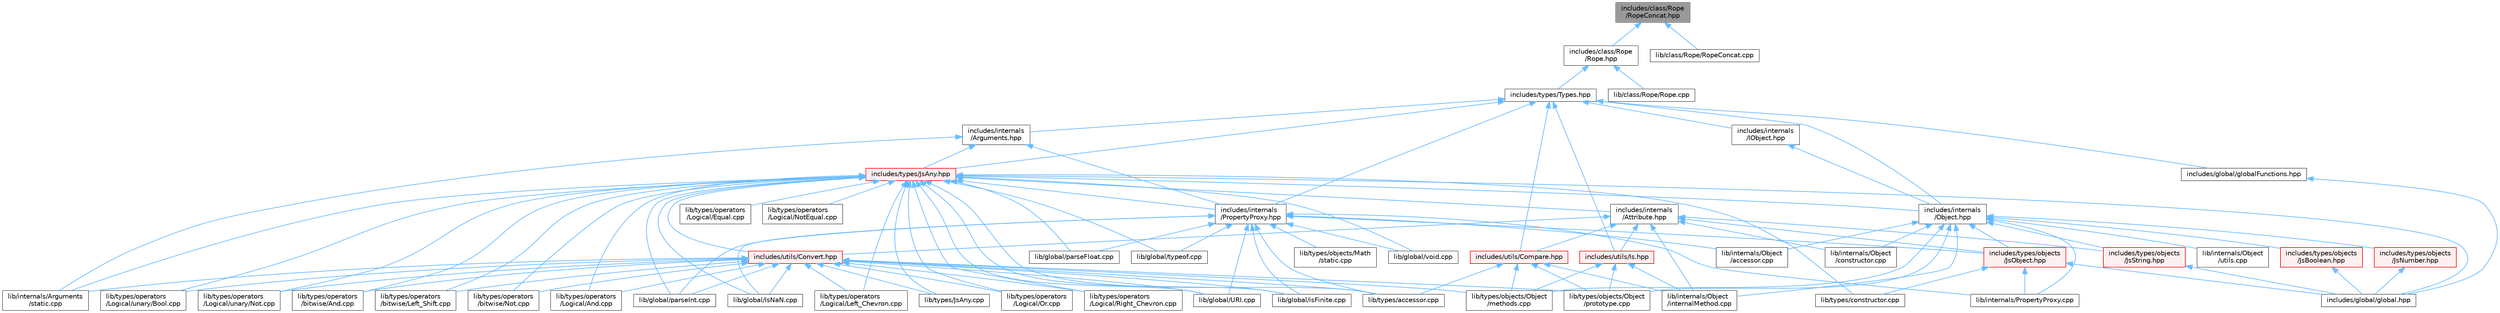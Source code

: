 digraph "includes/class/Rope/RopeConcat.hpp"
{
 // LATEX_PDF_SIZE
  bgcolor="transparent";
  edge [fontname=Helvetica,fontsize=10,labelfontname=Helvetica,labelfontsize=10];
  node [fontname=Helvetica,fontsize=10,shape=box,height=0.2,width=0.4];
  Node1 [id="Node000001",label="includes/class/Rope\l/RopeConcat.hpp",height=0.2,width=0.4,color="gray40", fillcolor="grey60", style="filled", fontcolor="black",tooltip=" "];
  Node1 -> Node2 [id="edge1_Node000001_Node000002",dir="back",color="steelblue1",style="solid",tooltip=" "];
  Node2 [id="Node000002",label="includes/class/Rope\l/Rope.hpp",height=0.2,width=0.4,color="grey40", fillcolor="white", style="filled",URL="$Rope_8hpp.html",tooltip=" "];
  Node2 -> Node3 [id="edge2_Node000002_Node000003",dir="back",color="steelblue1",style="solid",tooltip=" "];
  Node3 [id="Node000003",label="includes/types/Types.hpp",height=0.2,width=0.4,color="grey40", fillcolor="white", style="filled",URL="$Types_8hpp.html",tooltip=" "];
  Node3 -> Node4 [id="edge3_Node000003_Node000004",dir="back",color="steelblue1",style="solid",tooltip=" "];
  Node4 [id="Node000004",label="includes/global/globalFunctions.hpp",height=0.2,width=0.4,color="grey40", fillcolor="white", style="filled",URL="$globalFunctions_8hpp.html",tooltip=" "];
  Node4 -> Node5 [id="edge4_Node000004_Node000005",dir="back",color="steelblue1",style="solid",tooltip=" "];
  Node5 [id="Node000005",label="includes/global/global.hpp",height=0.2,width=0.4,color="grey40", fillcolor="white", style="filled",URL="$global_8hpp.html",tooltip=" "];
  Node3 -> Node6 [id="edge5_Node000003_Node000006",dir="back",color="steelblue1",style="solid",tooltip=" "];
  Node6 [id="Node000006",label="includes/internals\l/Arguments.hpp",height=0.2,width=0.4,color="grey40", fillcolor="white", style="filled",URL="$Arguments_8hpp.html",tooltip=" "];
  Node6 -> Node7 [id="edge6_Node000006_Node000007",dir="back",color="steelblue1",style="solid",tooltip=" "];
  Node7 [id="Node000007",label="includes/internals\l/PropertyProxy.hpp",height=0.2,width=0.4,color="grey40", fillcolor="white", style="filled",URL="$PropertyProxy_8hpp.html",tooltip=" "];
  Node7 -> Node8 [id="edge7_Node000007_Node000008",dir="back",color="steelblue1",style="solid",tooltip=" "];
  Node8 [id="Node000008",label="includes/types/objects\l/JsObject.hpp",height=0.2,width=0.4,color="red", fillcolor="#FFF0F0", style="filled",URL="$JsObject_8hpp.html",tooltip=" "];
  Node8 -> Node5 [id="edge8_Node000008_Node000005",dir="back",color="steelblue1",style="solid",tooltip=" "];
  Node8 -> Node25 [id="edge9_Node000008_Node000025",dir="back",color="steelblue1",style="solid",tooltip=" "];
  Node25 [id="Node000025",label="lib/internals/PropertyProxy.cpp",height=0.2,width=0.4,color="grey40", fillcolor="white", style="filled",URL="$PropertyProxy_8cpp.html",tooltip=" "];
  Node8 -> Node26 [id="edge10_Node000008_Node000026",dir="back",color="steelblue1",style="solid",tooltip=" "];
  Node26 [id="Node000026",label="lib/types/constructor.cpp",height=0.2,width=0.4,color="grey40", fillcolor="white", style="filled",URL="$types_2constructor_8cpp.html",tooltip=" "];
  Node7 -> Node32 [id="edge11_Node000007_Node000032",dir="back",color="steelblue1",style="solid",tooltip=" "];
  Node32 [id="Node000032",label="lib/global/IsNaN.cpp",height=0.2,width=0.4,color="grey40", fillcolor="white", style="filled",URL="$IsNaN_8cpp.html",tooltip=" "];
  Node7 -> Node33 [id="edge12_Node000007_Node000033",dir="back",color="steelblue1",style="solid",tooltip=" "];
  Node33 [id="Node000033",label="lib/global/URI.cpp",height=0.2,width=0.4,color="grey40", fillcolor="white", style="filled",URL="$URI_8cpp.html",tooltip=" "];
  Node7 -> Node34 [id="edge13_Node000007_Node000034",dir="back",color="steelblue1",style="solid",tooltip=" "];
  Node34 [id="Node000034",label="lib/global/isFinite.cpp",height=0.2,width=0.4,color="grey40", fillcolor="white", style="filled",URL="$isFinite_8cpp.html",tooltip=" "];
  Node7 -> Node35 [id="edge14_Node000007_Node000035",dir="back",color="steelblue1",style="solid",tooltip=" "];
  Node35 [id="Node000035",label="lib/global/parseFloat.cpp",height=0.2,width=0.4,color="grey40", fillcolor="white", style="filled",URL="$parseFloat_8cpp.html",tooltip=" "];
  Node7 -> Node36 [id="edge15_Node000007_Node000036",dir="back",color="steelblue1",style="solid",tooltip=" "];
  Node36 [id="Node000036",label="lib/global/parseInt.cpp",height=0.2,width=0.4,color="grey40", fillcolor="white", style="filled",URL="$parseInt_8cpp.html",tooltip=" "];
  Node7 -> Node37 [id="edge16_Node000007_Node000037",dir="back",color="steelblue1",style="solid",tooltip=" "];
  Node37 [id="Node000037",label="lib/global/typeof.cpp",height=0.2,width=0.4,color="grey40", fillcolor="white", style="filled",URL="$typeof_8cpp.html",tooltip=" "];
  Node7 -> Node38 [id="edge17_Node000007_Node000038",dir="back",color="steelblue1",style="solid",tooltip=" "];
  Node38 [id="Node000038",label="lib/global/void.cpp",height=0.2,width=0.4,color="grey40", fillcolor="white", style="filled",URL="$void_8cpp.html",tooltip=" "];
  Node7 -> Node39 [id="edge18_Node000007_Node000039",dir="back",color="steelblue1",style="solid",tooltip=" "];
  Node39 [id="Node000039",label="lib/internals/Object\l/accessor.cpp",height=0.2,width=0.4,color="grey40", fillcolor="white", style="filled",URL="$internals_2Object_2accessor_8cpp.html",tooltip=" "];
  Node7 -> Node25 [id="edge19_Node000007_Node000025",dir="back",color="steelblue1",style="solid",tooltip=" "];
  Node7 -> Node13 [id="edge20_Node000007_Node000013",dir="back",color="steelblue1",style="solid",tooltip=" "];
  Node13 [id="Node000013",label="lib/types/accessor.cpp",height=0.2,width=0.4,color="grey40", fillcolor="white", style="filled",URL="$types_2accessor_8cpp.html",tooltip=" "];
  Node7 -> Node40 [id="edge21_Node000007_Node000040",dir="back",color="steelblue1",style="solid",tooltip=" "];
  Node40 [id="Node000040",label="lib/types/objects/Math\l/static.cpp",height=0.2,width=0.4,color="grey40", fillcolor="white", style="filled",URL="$types_2objects_2Math_2static_8cpp.html",tooltip=" "];
  Node6 -> Node41 [id="edge22_Node000006_Node000041",dir="back",color="steelblue1",style="solid",tooltip=" "];
  Node41 [id="Node000041",label="includes/types/JsAny.hpp",height=0.2,width=0.4,color="red", fillcolor="#FFF0F0", style="filled",URL="$JsAny_8hpp.html",tooltip=" "];
  Node41 -> Node5 [id="edge23_Node000041_Node000005",dir="back",color="steelblue1",style="solid",tooltip=" "];
  Node41 -> Node42 [id="edge24_Node000041_Node000042",dir="back",color="steelblue1",style="solid",tooltip=" "];
  Node42 [id="Node000042",label="includes/internals\l/Attribute.hpp",height=0.2,width=0.4,color="grey40", fillcolor="white", style="filled",URL="$Attribute_8hpp.html",tooltip=" "];
  Node42 -> Node8 [id="edge25_Node000042_Node000008",dir="back",color="steelblue1",style="solid",tooltip=" "];
  Node42 -> Node43 [id="edge26_Node000042_Node000043",dir="back",color="steelblue1",style="solid",tooltip=" "];
  Node43 [id="Node000043",label="includes/types/objects\l/JsString.hpp",height=0.2,width=0.4,color="red", fillcolor="#FFF0F0", style="filled",URL="$JsString_8hpp.html",tooltip=" "];
  Node43 -> Node5 [id="edge27_Node000043_Node000005",dir="back",color="steelblue1",style="solid",tooltip=" "];
  Node42 -> Node46 [id="edge28_Node000042_Node000046",dir="back",color="steelblue1",style="solid",tooltip=" "];
  Node46 [id="Node000046",label="includes/utils/Compare.hpp",height=0.2,width=0.4,color="red", fillcolor="#FFF0F0", style="filled",URL="$Compare_8hpp.html",tooltip=" "];
  Node46 -> Node47 [id="edge29_Node000046_Node000047",dir="back",color="steelblue1",style="solid",tooltip=" "];
  Node47 [id="Node000047",label="lib/internals/Object\l/internalMethod.cpp",height=0.2,width=0.4,color="grey40", fillcolor="white", style="filled",URL="$internalMethod_8cpp.html",tooltip=" "];
  Node46 -> Node13 [id="edge30_Node000046_Node000013",dir="back",color="steelblue1",style="solid",tooltip=" "];
  Node46 -> Node20 [id="edge31_Node000046_Node000020",dir="back",color="steelblue1",style="solid",tooltip=" "];
  Node20 [id="Node000020",label="lib/types/objects/Object\l/methods.cpp",height=0.2,width=0.4,color="grey40", fillcolor="white", style="filled",URL="$Object_2methods_8cpp.html",tooltip=" "];
  Node46 -> Node21 [id="edge32_Node000046_Node000021",dir="back",color="steelblue1",style="solid",tooltip=" "];
  Node21 [id="Node000021",label="lib/types/objects/Object\l/prototype.cpp",height=0.2,width=0.4,color="grey40", fillcolor="white", style="filled",URL="$Object_2prototype_8cpp.html",tooltip=" "];
  Node42 -> Node49 [id="edge33_Node000042_Node000049",dir="back",color="steelblue1",style="solid",tooltip=" "];
  Node49 [id="Node000049",label="includes/utils/Convert.hpp",height=0.2,width=0.4,color="red", fillcolor="#FFF0F0", style="filled",URL="$Convert_8hpp.html",tooltip=" "];
  Node49 -> Node32 [id="edge34_Node000049_Node000032",dir="back",color="steelblue1",style="solid",tooltip=" "];
  Node49 -> Node33 [id="edge35_Node000049_Node000033",dir="back",color="steelblue1",style="solid",tooltip=" "];
  Node49 -> Node34 [id="edge36_Node000049_Node000034",dir="back",color="steelblue1",style="solid",tooltip=" "];
  Node49 -> Node36 [id="edge37_Node000049_Node000036",dir="back",color="steelblue1",style="solid",tooltip=" "];
  Node49 -> Node12 [id="edge38_Node000049_Node000012",dir="back",color="steelblue1",style="solid",tooltip=" "];
  Node12 [id="Node000012",label="lib/internals/Arguments\l/static.cpp",height=0.2,width=0.4,color="grey40", fillcolor="white", style="filled",URL="$internals_2Arguments_2static_8cpp.html",tooltip=" "];
  Node49 -> Node51 [id="edge39_Node000049_Node000051",dir="back",color="steelblue1",style="solid",tooltip=" "];
  Node51 [id="Node000051",label="lib/types/JsAny.cpp",height=0.2,width=0.4,color="grey40", fillcolor="white", style="filled",URL="$JsAny_8cpp.html",tooltip=" "];
  Node49 -> Node13 [id="edge40_Node000049_Node000013",dir="back",color="steelblue1",style="solid",tooltip=" "];
  Node49 -> Node20 [id="edge41_Node000049_Node000020",dir="back",color="steelblue1",style="solid",tooltip=" "];
  Node49 -> Node21 [id="edge42_Node000049_Node000021",dir="back",color="steelblue1",style="solid",tooltip=" "];
  Node49 -> Node54 [id="edge43_Node000049_Node000054",dir="back",color="steelblue1",style="solid",tooltip=" "];
  Node54 [id="Node000054",label="lib/types/operators\l/Logical/And.cpp",height=0.2,width=0.4,color="grey40", fillcolor="white", style="filled",URL="$Logical_2And_8cpp.html",tooltip=" "];
  Node49 -> Node55 [id="edge44_Node000049_Node000055",dir="back",color="steelblue1",style="solid",tooltip=" "];
  Node55 [id="Node000055",label="lib/types/operators\l/Logical/Left_Chevron.cpp",height=0.2,width=0.4,color="grey40", fillcolor="white", style="filled",URL="$Logical_2Left__Chevron_8cpp.html",tooltip=" "];
  Node49 -> Node56 [id="edge45_Node000049_Node000056",dir="back",color="steelblue1",style="solid",tooltip=" "];
  Node56 [id="Node000056",label="lib/types/operators\l/Logical/Or.cpp",height=0.2,width=0.4,color="grey40", fillcolor="white", style="filled",URL="$Logical_2Or_8cpp.html",tooltip=" "];
  Node49 -> Node57 [id="edge46_Node000049_Node000057",dir="back",color="steelblue1",style="solid",tooltip=" "];
  Node57 [id="Node000057",label="lib/types/operators\l/Logical/Right_Chevron.cpp",height=0.2,width=0.4,color="grey40", fillcolor="white", style="filled",URL="$Logical_2Right__Chevron_8cpp.html",tooltip=" "];
  Node49 -> Node58 [id="edge47_Node000049_Node000058",dir="back",color="steelblue1",style="solid",tooltip=" "];
  Node58 [id="Node000058",label="lib/types/operators\l/Logical/unary/Bool.cpp",height=0.2,width=0.4,color="grey40", fillcolor="white", style="filled",URL="$Bool_8cpp.html",tooltip=" "];
  Node49 -> Node59 [id="edge48_Node000049_Node000059",dir="back",color="steelblue1",style="solid",tooltip=" "];
  Node59 [id="Node000059",label="lib/types/operators\l/Logical/unary/Not.cpp",height=0.2,width=0.4,color="grey40", fillcolor="white", style="filled",URL="$Logical_2unary_2Not_8cpp.html",tooltip=" "];
  Node49 -> Node60 [id="edge49_Node000049_Node000060",dir="back",color="steelblue1",style="solid",tooltip=" "];
  Node60 [id="Node000060",label="lib/types/operators\l/bitwise/And.cpp",height=0.2,width=0.4,color="grey40", fillcolor="white", style="filled",URL="$bitwise_2And_8cpp.html",tooltip=" "];
  Node49 -> Node61 [id="edge50_Node000049_Node000061",dir="back",color="steelblue1",style="solid",tooltip=" "];
  Node61 [id="Node000061",label="lib/types/operators\l/bitwise/Left_Shift.cpp",height=0.2,width=0.4,color="grey40", fillcolor="white", style="filled",URL="$Left__Shift_8cpp.html",tooltip=" "];
  Node49 -> Node62 [id="edge51_Node000049_Node000062",dir="back",color="steelblue1",style="solid",tooltip=" "];
  Node62 [id="Node000062",label="lib/types/operators\l/bitwise/Not.cpp",height=0.2,width=0.4,color="grey40", fillcolor="white", style="filled",URL="$bitwise_2Not_8cpp.html",tooltip=" "];
  Node42 -> Node80 [id="edge52_Node000042_Node000080",dir="back",color="steelblue1",style="solid",tooltip=" "];
  Node80 [id="Node000080",label="includes/utils/Is.hpp",height=0.2,width=0.4,color="red", fillcolor="#FFF0F0", style="filled",URL="$Is_8hpp.html",tooltip=" "];
  Node80 -> Node47 [id="edge53_Node000080_Node000047",dir="back",color="steelblue1",style="solid",tooltip=" "];
  Node80 -> Node20 [id="edge54_Node000080_Node000020",dir="back",color="steelblue1",style="solid",tooltip=" "];
  Node80 -> Node21 [id="edge55_Node000080_Node000021",dir="back",color="steelblue1",style="solid",tooltip=" "];
  Node42 -> Node81 [id="edge56_Node000042_Node000081",dir="back",color="steelblue1",style="solid",tooltip=" "];
  Node81 [id="Node000081",label="lib/internals/Object\l/constructor.cpp",height=0.2,width=0.4,color="grey40", fillcolor="white", style="filled",URL="$internals_2Object_2constructor_8cpp.html",tooltip=" "];
  Node42 -> Node47 [id="edge57_Node000042_Node000047",dir="back",color="steelblue1",style="solid",tooltip=" "];
  Node41 -> Node82 [id="edge58_Node000041_Node000082",dir="back",color="steelblue1",style="solid",tooltip=" "];
  Node82 [id="Node000082",label="includes/internals\l/Object.hpp",height=0.2,width=0.4,color="grey40", fillcolor="white", style="filled",URL="$Object_8hpp.html",tooltip=" "];
  Node82 -> Node83 [id="edge59_Node000082_Node000083",dir="back",color="steelblue1",style="solid",tooltip=" "];
  Node83 [id="Node000083",label="includes/types/objects\l/JsBoolean.hpp",height=0.2,width=0.4,color="red", fillcolor="#FFF0F0", style="filled",URL="$JsBoolean_8hpp.html",tooltip=" "];
  Node83 -> Node5 [id="edge60_Node000083_Node000005",dir="back",color="steelblue1",style="solid",tooltip=" "];
  Node82 -> Node84 [id="edge61_Node000082_Node000084",dir="back",color="steelblue1",style="solid",tooltip=" "];
  Node84 [id="Node000084",label="includes/types/objects\l/JsNumber.hpp",height=0.2,width=0.4,color="red", fillcolor="#FFF0F0", style="filled",URL="$JsNumber_8hpp.html",tooltip=" "];
  Node84 -> Node5 [id="edge62_Node000084_Node000005",dir="back",color="steelblue1",style="solid",tooltip=" "];
  Node82 -> Node8 [id="edge63_Node000082_Node000008",dir="back",color="steelblue1",style="solid",tooltip=" "];
  Node82 -> Node43 [id="edge64_Node000082_Node000043",dir="back",color="steelblue1",style="solid",tooltip=" "];
  Node82 -> Node39 [id="edge65_Node000082_Node000039",dir="back",color="steelblue1",style="solid",tooltip=" "];
  Node82 -> Node81 [id="edge66_Node000082_Node000081",dir="back",color="steelblue1",style="solid",tooltip=" "];
  Node82 -> Node47 [id="edge67_Node000082_Node000047",dir="back",color="steelblue1",style="solid",tooltip=" "];
  Node82 -> Node85 [id="edge68_Node000082_Node000085",dir="back",color="steelblue1",style="solid",tooltip=" "];
  Node85 [id="Node000085",label="lib/internals/Object\l/utils.cpp",height=0.2,width=0.4,color="grey40", fillcolor="white", style="filled",URL="$utils_8cpp.html",tooltip=" "];
  Node82 -> Node25 [id="edge69_Node000082_Node000025",dir="back",color="steelblue1",style="solid",tooltip=" "];
  Node82 -> Node20 [id="edge70_Node000082_Node000020",dir="back",color="steelblue1",style="solid",tooltip=" "];
  Node82 -> Node21 [id="edge71_Node000082_Node000021",dir="back",color="steelblue1",style="solid",tooltip=" "];
  Node41 -> Node7 [id="edge72_Node000041_Node000007",dir="back",color="steelblue1",style="solid",tooltip=" "];
  Node41 -> Node49 [id="edge73_Node000041_Node000049",dir="back",color="steelblue1",style="solid",tooltip=" "];
  Node41 -> Node32 [id="edge74_Node000041_Node000032",dir="back",color="steelblue1",style="solid",tooltip=" "];
  Node41 -> Node33 [id="edge75_Node000041_Node000033",dir="back",color="steelblue1",style="solid",tooltip=" "];
  Node41 -> Node34 [id="edge76_Node000041_Node000034",dir="back",color="steelblue1",style="solid",tooltip=" "];
  Node41 -> Node35 [id="edge77_Node000041_Node000035",dir="back",color="steelblue1",style="solid",tooltip=" "];
  Node41 -> Node36 [id="edge78_Node000041_Node000036",dir="back",color="steelblue1",style="solid",tooltip=" "];
  Node41 -> Node37 [id="edge79_Node000041_Node000037",dir="back",color="steelblue1",style="solid",tooltip=" "];
  Node41 -> Node38 [id="edge80_Node000041_Node000038",dir="back",color="steelblue1",style="solid",tooltip=" "];
  Node41 -> Node12 [id="edge81_Node000041_Node000012",dir="back",color="steelblue1",style="solid",tooltip=" "];
  Node41 -> Node51 [id="edge82_Node000041_Node000051",dir="back",color="steelblue1",style="solid",tooltip=" "];
  Node41 -> Node13 [id="edge83_Node000041_Node000013",dir="back",color="steelblue1",style="solid",tooltip=" "];
  Node41 -> Node26 [id="edge84_Node000041_Node000026",dir="back",color="steelblue1",style="solid",tooltip=" "];
  Node41 -> Node54 [id="edge85_Node000041_Node000054",dir="back",color="steelblue1",style="solid",tooltip=" "];
  Node41 -> Node86 [id="edge86_Node000041_Node000086",dir="back",color="steelblue1",style="solid",tooltip=" "];
  Node86 [id="Node000086",label="lib/types/operators\l/Logical/Equal.cpp",height=0.2,width=0.4,color="grey40", fillcolor="white", style="filled",URL="$Equal_8cpp.html",tooltip=" "];
  Node41 -> Node55 [id="edge87_Node000041_Node000055",dir="back",color="steelblue1",style="solid",tooltip=" "];
  Node41 -> Node87 [id="edge88_Node000041_Node000087",dir="back",color="steelblue1",style="solid",tooltip=" "];
  Node87 [id="Node000087",label="lib/types/operators\l/Logical/NotEqual.cpp",height=0.2,width=0.4,color="grey40", fillcolor="white", style="filled",URL="$NotEqual_8cpp.html",tooltip=" "];
  Node41 -> Node56 [id="edge89_Node000041_Node000056",dir="back",color="steelblue1",style="solid",tooltip=" "];
  Node41 -> Node57 [id="edge90_Node000041_Node000057",dir="back",color="steelblue1",style="solid",tooltip=" "];
  Node41 -> Node58 [id="edge91_Node000041_Node000058",dir="back",color="steelblue1",style="solid",tooltip=" "];
  Node41 -> Node59 [id="edge92_Node000041_Node000059",dir="back",color="steelblue1",style="solid",tooltip=" "];
  Node41 -> Node60 [id="edge93_Node000041_Node000060",dir="back",color="steelblue1",style="solid",tooltip=" "];
  Node41 -> Node61 [id="edge94_Node000041_Node000061",dir="back",color="steelblue1",style="solid",tooltip=" "];
  Node41 -> Node62 [id="edge95_Node000041_Node000062",dir="back",color="steelblue1",style="solid",tooltip=" "];
  Node6 -> Node12 [id="edge96_Node000006_Node000012",dir="back",color="steelblue1",style="solid",tooltip=" "];
  Node3 -> Node92 [id="edge97_Node000003_Node000092",dir="back",color="steelblue1",style="solid",tooltip=" "];
  Node92 [id="Node000092",label="includes/internals\l/IObject.hpp",height=0.2,width=0.4,color="grey40", fillcolor="white", style="filled",URL="$IObject_8hpp.html",tooltip=" "];
  Node92 -> Node82 [id="edge98_Node000092_Node000082",dir="back",color="steelblue1",style="solid",tooltip=" "];
  Node3 -> Node82 [id="edge99_Node000003_Node000082",dir="back",color="steelblue1",style="solid",tooltip=" "];
  Node3 -> Node7 [id="edge100_Node000003_Node000007",dir="back",color="steelblue1",style="solid",tooltip=" "];
  Node3 -> Node41 [id="edge101_Node000003_Node000041",dir="back",color="steelblue1",style="solid",tooltip=" "];
  Node3 -> Node46 [id="edge102_Node000003_Node000046",dir="back",color="steelblue1",style="solid",tooltip=" "];
  Node3 -> Node80 [id="edge103_Node000003_Node000080",dir="back",color="steelblue1",style="solid",tooltip=" "];
  Node2 -> Node93 [id="edge104_Node000002_Node000093",dir="back",color="steelblue1",style="solid",tooltip=" "];
  Node93 [id="Node000093",label="lib/class/Rope/Rope.cpp",height=0.2,width=0.4,color="grey40", fillcolor="white", style="filled",URL="$Rope_8cpp.html",tooltip=" "];
  Node1 -> Node94 [id="edge105_Node000001_Node000094",dir="back",color="steelblue1",style="solid",tooltip=" "];
  Node94 [id="Node000094",label="lib/class/Rope/RopeConcat.cpp",height=0.2,width=0.4,color="grey40", fillcolor="white", style="filled",URL="$RopeConcat_8cpp.html",tooltip=" "];
}
